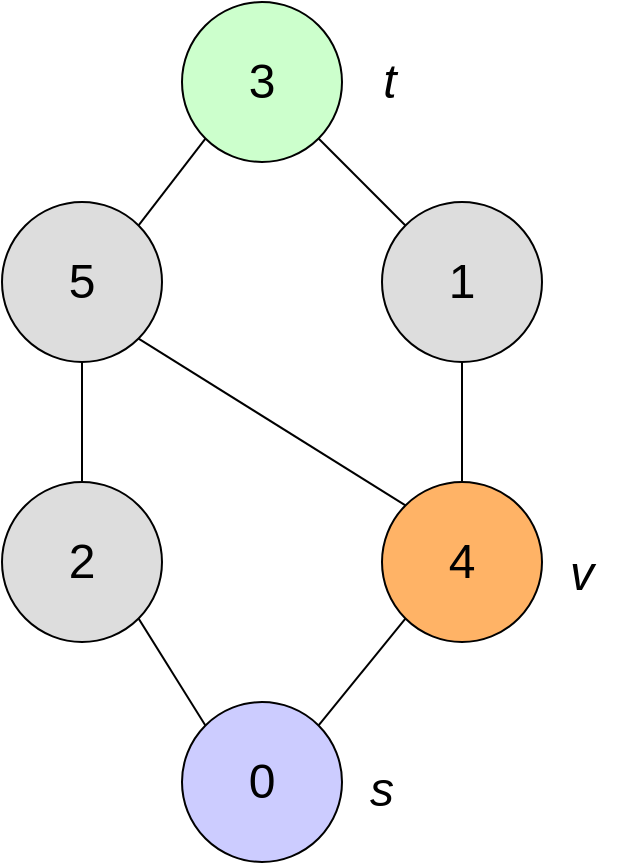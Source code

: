 <mxfile version="13.9.3" type="github"><diagram id="tPaPWrY2Wg2dMlKEZ2_l" name="Page-1"><mxGraphModel dx="1154" dy="543" grid="0" gridSize="10" guides="1" tooltips="1" connect="1" arrows="1" fold="1" page="1" pageScale="1" pageWidth="1169" pageHeight="1654" math="0" shadow="0"><root><mxCell id="0"/><mxCell id="1" parent="0"/><mxCell id="hHzIFD-uLqwuajFkAGgk-1" value="&lt;font style=&quot;font-size: 24px&quot;&gt;3&lt;br&gt;&lt;/font&gt;" style="ellipse;whiteSpace=wrap;html=1;aspect=fixed;fillColor=#CCFFCC;shadow=0;" vertex="1" parent="1"><mxGeometry x="130" y="30" width="80" height="80" as="geometry"/></mxCell><mxCell id="hHzIFD-uLqwuajFkAGgk-2" value="&lt;font style=&quot;font-size: 24px&quot;&gt;5&lt;/font&gt;" style="ellipse;whiteSpace=wrap;html=1;aspect=fixed;fillColor=#dddddd;" vertex="1" parent="1"><mxGeometry x="40" y="130" width="80" height="80" as="geometry"/></mxCell><mxCell id="hHzIFD-uLqwuajFkAGgk-3" value="&lt;font style=&quot;font-size: 24px&quot;&gt;1&lt;/font&gt;" style="ellipse;whiteSpace=wrap;html=1;aspect=fixed;fillColor=#dddddd;" vertex="1" parent="1"><mxGeometry x="230" y="130" width="80" height="80" as="geometry"/></mxCell><mxCell id="hHzIFD-uLqwuajFkAGgk-4" value="&lt;font style=&quot;font-size: 24px&quot;&gt;2&lt;/font&gt;" style="ellipse;whiteSpace=wrap;html=1;aspect=fixed;fillColor=#dddddd;" vertex="1" parent="1"><mxGeometry x="40" y="270" width="80" height="80" as="geometry"/></mxCell><mxCell id="hHzIFD-uLqwuajFkAGgk-5" value="&lt;font style=&quot;font-size: 24px&quot;&gt;4&lt;/font&gt;" style="ellipse;whiteSpace=wrap;html=1;aspect=fixed;fillColor=#FFB366;" vertex="1" parent="1"><mxGeometry x="230" y="270" width="80" height="80" as="geometry"/></mxCell><mxCell id="hHzIFD-uLqwuajFkAGgk-6" value="&lt;font style=&quot;font-size: 24px&quot;&gt;0&lt;/font&gt;" style="ellipse;whiteSpace=wrap;html=1;aspect=fixed;fillColor=#CCCCFF;" vertex="1" parent="1"><mxGeometry x="130" y="380" width="80" height="80" as="geometry"/></mxCell><mxCell id="hHzIFD-uLqwuajFkAGgk-8" value="" style="endArrow=none;html=1;entryX=0;entryY=1;entryDx=0;entryDy=0;exitX=1;exitY=0;exitDx=0;exitDy=0;" edge="1" parent="1" source="hHzIFD-uLqwuajFkAGgk-2" target="hHzIFD-uLqwuajFkAGgk-1"><mxGeometry width="50" height="50" relative="1" as="geometry"><mxPoint x="440" y="270" as="sourcePoint"/><mxPoint x="490" y="220" as="targetPoint"/></mxGeometry></mxCell><mxCell id="hHzIFD-uLqwuajFkAGgk-9" value="" style="endArrow=none;html=1;entryX=1;entryY=1;entryDx=0;entryDy=0;exitX=0;exitY=0;exitDx=0;exitDy=0;" edge="1" parent="1" source="hHzIFD-uLqwuajFkAGgk-3" target="hHzIFD-uLqwuajFkAGgk-1"><mxGeometry width="50" height="50" relative="1" as="geometry"><mxPoint x="118.284" y="151.716" as="sourcePoint"/><mxPoint x="151.716" y="108.284" as="targetPoint"/></mxGeometry></mxCell><mxCell id="hHzIFD-uLqwuajFkAGgk-10" value="" style="endArrow=none;html=1;entryX=0.5;entryY=1;entryDx=0;entryDy=0;exitX=0.5;exitY=0;exitDx=0;exitDy=0;" edge="1" parent="1" source="hHzIFD-uLqwuajFkAGgk-4" target="hHzIFD-uLqwuajFkAGgk-2"><mxGeometry width="50" height="50" relative="1" as="geometry"><mxPoint x="128.284" y="161.716" as="sourcePoint"/><mxPoint x="161.716" y="118.284" as="targetPoint"/></mxGeometry></mxCell><mxCell id="hHzIFD-uLqwuajFkAGgk-11" value="" style="endArrow=none;html=1;entryX=0.5;entryY=1;entryDx=0;entryDy=0;exitX=0.5;exitY=0;exitDx=0;exitDy=0;" edge="1" parent="1" source="hHzIFD-uLqwuajFkAGgk-5" target="hHzIFD-uLqwuajFkAGgk-3"><mxGeometry width="50" height="50" relative="1" as="geometry"><mxPoint x="138.284" y="171.716" as="sourcePoint"/><mxPoint x="171.716" y="128.284" as="targetPoint"/></mxGeometry></mxCell><mxCell id="hHzIFD-uLqwuajFkAGgk-12" value="" style="endArrow=none;html=1;entryX=0;entryY=1;entryDx=0;entryDy=0;exitX=1;exitY=0;exitDx=0;exitDy=0;" edge="1" parent="1" source="hHzIFD-uLqwuajFkAGgk-6" target="hHzIFD-uLqwuajFkAGgk-5"><mxGeometry width="50" height="50" relative="1" as="geometry"><mxPoint x="148.284" y="181.716" as="sourcePoint"/><mxPoint x="181.716" y="138.284" as="targetPoint"/></mxGeometry></mxCell><mxCell id="hHzIFD-uLqwuajFkAGgk-13" value="" style="endArrow=none;html=1;entryX=0;entryY=0;entryDx=0;entryDy=0;exitX=1;exitY=1;exitDx=0;exitDy=0;" edge="1" parent="1" source="hHzIFD-uLqwuajFkAGgk-4" target="hHzIFD-uLqwuajFkAGgk-6"><mxGeometry width="50" height="50" relative="1" as="geometry"><mxPoint x="158.284" y="191.716" as="sourcePoint"/><mxPoint x="191.716" y="148.284" as="targetPoint"/></mxGeometry></mxCell><mxCell id="hHzIFD-uLqwuajFkAGgk-17" value="" style="endArrow=none;html=1;entryX=1;entryY=1;entryDx=0;entryDy=0;exitX=0;exitY=0;exitDx=0;exitDy=0;" edge="1" parent="1" source="hHzIFD-uLqwuajFkAGgk-5" target="hHzIFD-uLqwuajFkAGgk-2"><mxGeometry width="50" height="50" relative="1" as="geometry"><mxPoint x="440" y="270" as="sourcePoint"/><mxPoint x="490" y="220" as="targetPoint"/></mxGeometry></mxCell><mxCell id="hHzIFD-uLqwuajFkAGgk-18" value="&lt;font style=&quot;font-size: 24px&quot;&gt;&lt;i&gt;v&lt;/i&gt;&lt;/font&gt;" style="text;html=1;strokeColor=none;fillColor=none;align=center;verticalAlign=middle;whiteSpace=wrap;rounded=0;shadow=0;" vertex="1" parent="1"><mxGeometry x="310" y="306" width="40" height="20" as="geometry"/></mxCell><mxCell id="hHzIFD-uLqwuajFkAGgk-19" value="&lt;font style=&quot;font-size: 24px&quot;&gt;&lt;i&gt;t&lt;/i&gt;&lt;/font&gt;" style="text;html=1;strokeColor=none;fillColor=none;align=center;verticalAlign=middle;whiteSpace=wrap;rounded=0;shadow=0;" vertex="1" parent="1"><mxGeometry x="214" y="60" width="40" height="20" as="geometry"/></mxCell><mxCell id="hHzIFD-uLqwuajFkAGgk-20" value="&lt;font style=&quot;font-size: 24px&quot;&gt;&lt;i&gt;s&lt;/i&gt;&lt;/font&gt;" style="text;html=1;strokeColor=none;fillColor=none;align=center;verticalAlign=middle;whiteSpace=wrap;rounded=0;shadow=0;" vertex="1" parent="1"><mxGeometry x="210" y="414" width="40" height="20" as="geometry"/></mxCell></root></mxGraphModel></diagram></mxfile>